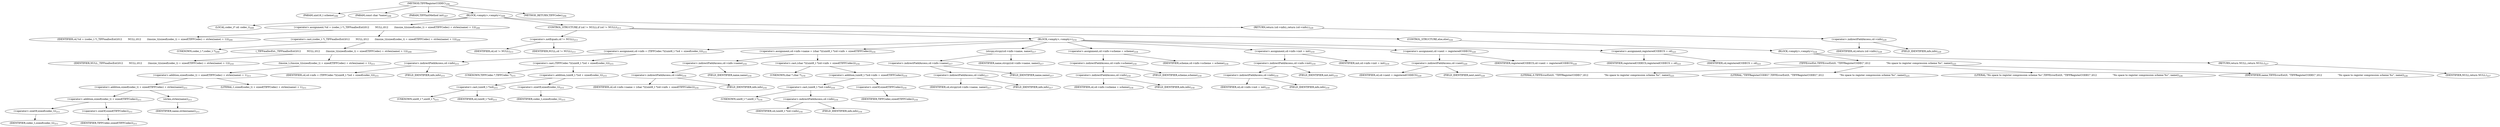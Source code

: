 digraph "TIFFRegisterCODEC" {  
"2140" [label = <(METHOD,TIFFRegisterCODEC)<SUB>206</SUB>> ]
"2141" [label = <(PARAM,uint16_t scheme)<SUB>206</SUB>> ]
"2142" [label = <(PARAM,const char *name)<SUB>206</SUB>> ]
"2143" [label = <(PARAM,TIFFInitMethod init)<SUB>207</SUB>> ]
"2144" [label = <(BLOCK,&lt;empty&gt;,&lt;empty&gt;)<SUB>208</SUB>> ]
"2145" [label = <(LOCAL,codec_t* cd: codec_t)<SUB>209</SUB>> ]
"2146" [label = <(&lt;operator&gt;.assignment,*cd = (codec_t *)_TIFFmallocExt(\012        NULL,\012        (tmsize_t)(sizeof(codec_t) + sizeof(TIFFCodec) + strlen(name) + 1)))<SUB>209</SUB>> ]
"2147" [label = <(IDENTIFIER,cd,*cd = (codec_t *)_TIFFmallocExt(\012        NULL,\012        (tmsize_t)(sizeof(codec_t) + sizeof(TIFFCodec) + strlen(name) + 1)))<SUB>209</SUB>> ]
"2148" [label = <(&lt;operator&gt;.cast,(codec_t *)_TIFFmallocExt(\012        NULL,\012        (tmsize_t)(sizeof(codec_t) + sizeof(TIFFCodec) + strlen(name) + 1)))<SUB>209</SUB>> ]
"2149" [label = <(UNKNOWN,codec_t *,codec_t *)<SUB>209</SUB>> ]
"2150" [label = <(_TIFFmallocExt,_TIFFmallocExt(\012        NULL,\012        (tmsize_t)(sizeof(codec_t) + sizeof(TIFFCodec) + strlen(name) + 1)))<SUB>209</SUB>> ]
"2151" [label = <(IDENTIFIER,NULL,_TIFFmallocExt(\012        NULL,\012        (tmsize_t)(sizeof(codec_t) + sizeof(TIFFCodec) + strlen(name) + 1)))<SUB>210</SUB>> ]
"2152" [label = <(tmsize_t,(tmsize_t)(sizeof(codec_t) + sizeof(TIFFCodec) + strlen(name) + 1))<SUB>211</SUB>> ]
"2153" [label = <(&lt;operator&gt;.addition,sizeof(codec_t) + sizeof(TIFFCodec) + strlen(name) + 1)<SUB>211</SUB>> ]
"2154" [label = <(&lt;operator&gt;.addition,sizeof(codec_t) + sizeof(TIFFCodec) + strlen(name))<SUB>211</SUB>> ]
"2155" [label = <(&lt;operator&gt;.addition,sizeof(codec_t) + sizeof(TIFFCodec))<SUB>211</SUB>> ]
"2156" [label = <(&lt;operator&gt;.sizeOf,sizeof(codec_t))<SUB>211</SUB>> ]
"2157" [label = <(IDENTIFIER,codec_t,sizeof(codec_t))<SUB>211</SUB>> ]
"2158" [label = <(&lt;operator&gt;.sizeOf,sizeof(TIFFCodec))<SUB>211</SUB>> ]
"2159" [label = <(IDENTIFIER,TIFFCodec,sizeof(TIFFCodec))<SUB>211</SUB>> ]
"2160" [label = <(strlen,strlen(name))<SUB>211</SUB>> ]
"2161" [label = <(IDENTIFIER,name,strlen(name))<SUB>211</SUB>> ]
"2162" [label = <(LITERAL,1,sizeof(codec_t) + sizeof(TIFFCodec) + strlen(name) + 1)<SUB>211</SUB>> ]
"2163" [label = <(CONTROL_STRUCTURE,if (cd != NULL),if (cd != NULL))<SUB>213</SUB>> ]
"2164" [label = <(&lt;operator&gt;.notEquals,cd != NULL)<SUB>213</SUB>> ]
"2165" [label = <(IDENTIFIER,cd,cd != NULL)<SUB>213</SUB>> ]
"2166" [label = <(IDENTIFIER,NULL,cd != NULL)<SUB>213</SUB>> ]
"2167" [label = <(BLOCK,&lt;empty&gt;,&lt;empty&gt;)<SUB>214</SUB>> ]
"2168" [label = <(&lt;operator&gt;.assignment,cd-&gt;info = (TIFFCodec *)((uint8_t *)cd + sizeof(codec_t)))<SUB>215</SUB>> ]
"2169" [label = <(&lt;operator&gt;.indirectFieldAccess,cd-&gt;info)<SUB>215</SUB>> ]
"2170" [label = <(IDENTIFIER,cd,cd-&gt;info = (TIFFCodec *)((uint8_t *)cd + sizeof(codec_t)))<SUB>215</SUB>> ]
"2171" [label = <(FIELD_IDENTIFIER,info,info)<SUB>215</SUB>> ]
"2172" [label = <(&lt;operator&gt;.cast,(TIFFCodec *)((uint8_t *)cd + sizeof(codec_t)))<SUB>215</SUB>> ]
"2173" [label = <(UNKNOWN,TIFFCodec *,TIFFCodec *)<SUB>215</SUB>> ]
"2174" [label = <(&lt;operator&gt;.addition,(uint8_t *)cd + sizeof(codec_t))<SUB>215</SUB>> ]
"2175" [label = <(&lt;operator&gt;.cast,(uint8_t *)cd)<SUB>215</SUB>> ]
"2176" [label = <(UNKNOWN,uint8_t *,uint8_t *)<SUB>215</SUB>> ]
"2177" [label = <(IDENTIFIER,cd,(uint8_t *)cd)<SUB>215</SUB>> ]
"2178" [label = <(&lt;operator&gt;.sizeOf,sizeof(codec_t))<SUB>215</SUB>> ]
"2179" [label = <(IDENTIFIER,codec_t,sizeof(codec_t))<SUB>215</SUB>> ]
"2180" [label = <(&lt;operator&gt;.assignment,cd-&gt;info-&gt;name = (char *)((uint8_t *)cd-&gt;info + sizeof(TIFFCodec)))<SUB>216</SUB>> ]
"2181" [label = <(&lt;operator&gt;.indirectFieldAccess,cd-&gt;info-&gt;name)<SUB>216</SUB>> ]
"2182" [label = <(&lt;operator&gt;.indirectFieldAccess,cd-&gt;info)<SUB>216</SUB>> ]
"2183" [label = <(IDENTIFIER,cd,cd-&gt;info-&gt;name = (char *)((uint8_t *)cd-&gt;info + sizeof(TIFFCodec)))<SUB>216</SUB>> ]
"2184" [label = <(FIELD_IDENTIFIER,info,info)<SUB>216</SUB>> ]
"2185" [label = <(FIELD_IDENTIFIER,name,name)<SUB>216</SUB>> ]
"2186" [label = <(&lt;operator&gt;.cast,(char *)((uint8_t *)cd-&gt;info + sizeof(TIFFCodec)))<SUB>216</SUB>> ]
"2187" [label = <(UNKNOWN,char *,char *)<SUB>216</SUB>> ]
"2188" [label = <(&lt;operator&gt;.addition,(uint8_t *)cd-&gt;info + sizeof(TIFFCodec))<SUB>216</SUB>> ]
"2189" [label = <(&lt;operator&gt;.cast,(uint8_t *)cd-&gt;info)<SUB>216</SUB>> ]
"2190" [label = <(UNKNOWN,uint8_t *,uint8_t *)<SUB>216</SUB>> ]
"2191" [label = <(&lt;operator&gt;.indirectFieldAccess,cd-&gt;info)<SUB>216</SUB>> ]
"2192" [label = <(IDENTIFIER,cd,(uint8_t *)cd-&gt;info)<SUB>216</SUB>> ]
"2193" [label = <(FIELD_IDENTIFIER,info,info)<SUB>216</SUB>> ]
"2194" [label = <(&lt;operator&gt;.sizeOf,sizeof(TIFFCodec))<SUB>216</SUB>> ]
"2195" [label = <(IDENTIFIER,TIFFCodec,sizeof(TIFFCodec))<SUB>216</SUB>> ]
"2196" [label = <(strcpy,strcpy(cd-&gt;info-&gt;name, name))<SUB>217</SUB>> ]
"2197" [label = <(&lt;operator&gt;.indirectFieldAccess,cd-&gt;info-&gt;name)<SUB>217</SUB>> ]
"2198" [label = <(&lt;operator&gt;.indirectFieldAccess,cd-&gt;info)<SUB>217</SUB>> ]
"2199" [label = <(IDENTIFIER,cd,strcpy(cd-&gt;info-&gt;name, name))<SUB>217</SUB>> ]
"2200" [label = <(FIELD_IDENTIFIER,info,info)<SUB>217</SUB>> ]
"2201" [label = <(FIELD_IDENTIFIER,name,name)<SUB>217</SUB>> ]
"2202" [label = <(IDENTIFIER,name,strcpy(cd-&gt;info-&gt;name, name))<SUB>217</SUB>> ]
"2203" [label = <(&lt;operator&gt;.assignment,cd-&gt;info-&gt;scheme = scheme)<SUB>218</SUB>> ]
"2204" [label = <(&lt;operator&gt;.indirectFieldAccess,cd-&gt;info-&gt;scheme)<SUB>218</SUB>> ]
"2205" [label = <(&lt;operator&gt;.indirectFieldAccess,cd-&gt;info)<SUB>218</SUB>> ]
"2206" [label = <(IDENTIFIER,cd,cd-&gt;info-&gt;scheme = scheme)<SUB>218</SUB>> ]
"2207" [label = <(FIELD_IDENTIFIER,info,info)<SUB>218</SUB>> ]
"2208" [label = <(FIELD_IDENTIFIER,scheme,scheme)<SUB>218</SUB>> ]
"2209" [label = <(IDENTIFIER,scheme,cd-&gt;info-&gt;scheme = scheme)<SUB>218</SUB>> ]
"2210" [label = <(&lt;operator&gt;.assignment,cd-&gt;info-&gt;init = init)<SUB>219</SUB>> ]
"2211" [label = <(&lt;operator&gt;.indirectFieldAccess,cd-&gt;info-&gt;init)<SUB>219</SUB>> ]
"2212" [label = <(&lt;operator&gt;.indirectFieldAccess,cd-&gt;info)<SUB>219</SUB>> ]
"2213" [label = <(IDENTIFIER,cd,cd-&gt;info-&gt;init = init)<SUB>219</SUB>> ]
"2214" [label = <(FIELD_IDENTIFIER,info,info)<SUB>219</SUB>> ]
"2215" [label = <(FIELD_IDENTIFIER,init,init)<SUB>219</SUB>> ]
"2216" [label = <(IDENTIFIER,init,cd-&gt;info-&gt;init = init)<SUB>219</SUB>> ]
"2217" [label = <(&lt;operator&gt;.assignment,cd-&gt;next = registeredCODECS)<SUB>220</SUB>> ]
"2218" [label = <(&lt;operator&gt;.indirectFieldAccess,cd-&gt;next)<SUB>220</SUB>> ]
"2219" [label = <(IDENTIFIER,cd,cd-&gt;next = registeredCODECS)<SUB>220</SUB>> ]
"2220" [label = <(FIELD_IDENTIFIER,next,next)<SUB>220</SUB>> ]
"2221" [label = <(IDENTIFIER,registeredCODECS,cd-&gt;next = registeredCODECS)<SUB>220</SUB>> ]
"2222" [label = <(&lt;operator&gt;.assignment,registeredCODECS = cd)<SUB>221</SUB>> ]
"2223" [label = <(IDENTIFIER,registeredCODECS,registeredCODECS = cd)<SUB>221</SUB>> ]
"2224" [label = <(IDENTIFIER,cd,registeredCODECS = cd)<SUB>221</SUB>> ]
"2225" [label = <(CONTROL_STRUCTURE,else,else)<SUB>224</SUB>> ]
"2226" [label = <(BLOCK,&lt;empty&gt;,&lt;empty&gt;)<SUB>224</SUB>> ]
"2227" [label = <(TIFFErrorExt,TIFFErrorExt(0, &quot;TIFFRegisterCODEC&quot;,\012                     &quot;No space to register compression scheme %s&quot;, name))<SUB>225</SUB>> ]
"2228" [label = <(LITERAL,0,TIFFErrorExt(0, &quot;TIFFRegisterCODEC&quot;,\012                     &quot;No space to register compression scheme %s&quot;, name))<SUB>225</SUB>> ]
"2229" [label = <(LITERAL,&quot;TIFFRegisterCODEC&quot;,TIFFErrorExt(0, &quot;TIFFRegisterCODEC&quot;,\012                     &quot;No space to register compression scheme %s&quot;, name))<SUB>225</SUB>> ]
"2230" [label = <(LITERAL,&quot;No space to register compression scheme %s&quot;,TIFFErrorExt(0, &quot;TIFFRegisterCODEC&quot;,\012                     &quot;No space to register compression scheme %s&quot;, name))<SUB>226</SUB>> ]
"2231" [label = <(IDENTIFIER,name,TIFFErrorExt(0, &quot;TIFFRegisterCODEC&quot;,\012                     &quot;No space to register compression scheme %s&quot;, name))<SUB>226</SUB>> ]
"2232" [label = <(RETURN,return NULL;,return NULL;)<SUB>227</SUB>> ]
"2233" [label = <(IDENTIFIER,NULL,return NULL;)<SUB>227</SUB>> ]
"2234" [label = <(RETURN,return (cd-&gt;info);,return (cd-&gt;info);)<SUB>229</SUB>> ]
"2235" [label = <(&lt;operator&gt;.indirectFieldAccess,cd-&gt;info)<SUB>229</SUB>> ]
"2236" [label = <(IDENTIFIER,cd,return (cd-&gt;info);)<SUB>229</SUB>> ]
"2237" [label = <(FIELD_IDENTIFIER,info,info)<SUB>229</SUB>> ]
"2238" [label = <(METHOD_RETURN,TIFFCodec)<SUB>206</SUB>> ]
  "2140" -> "2141" 
  "2140" -> "2142" 
  "2140" -> "2143" 
  "2140" -> "2144" 
  "2140" -> "2238" 
  "2144" -> "2145" 
  "2144" -> "2146" 
  "2144" -> "2163" 
  "2144" -> "2234" 
  "2146" -> "2147" 
  "2146" -> "2148" 
  "2148" -> "2149" 
  "2148" -> "2150" 
  "2150" -> "2151" 
  "2150" -> "2152" 
  "2152" -> "2153" 
  "2153" -> "2154" 
  "2153" -> "2162" 
  "2154" -> "2155" 
  "2154" -> "2160" 
  "2155" -> "2156" 
  "2155" -> "2158" 
  "2156" -> "2157" 
  "2158" -> "2159" 
  "2160" -> "2161" 
  "2163" -> "2164" 
  "2163" -> "2167" 
  "2163" -> "2225" 
  "2164" -> "2165" 
  "2164" -> "2166" 
  "2167" -> "2168" 
  "2167" -> "2180" 
  "2167" -> "2196" 
  "2167" -> "2203" 
  "2167" -> "2210" 
  "2167" -> "2217" 
  "2167" -> "2222" 
  "2168" -> "2169" 
  "2168" -> "2172" 
  "2169" -> "2170" 
  "2169" -> "2171" 
  "2172" -> "2173" 
  "2172" -> "2174" 
  "2174" -> "2175" 
  "2174" -> "2178" 
  "2175" -> "2176" 
  "2175" -> "2177" 
  "2178" -> "2179" 
  "2180" -> "2181" 
  "2180" -> "2186" 
  "2181" -> "2182" 
  "2181" -> "2185" 
  "2182" -> "2183" 
  "2182" -> "2184" 
  "2186" -> "2187" 
  "2186" -> "2188" 
  "2188" -> "2189" 
  "2188" -> "2194" 
  "2189" -> "2190" 
  "2189" -> "2191" 
  "2191" -> "2192" 
  "2191" -> "2193" 
  "2194" -> "2195" 
  "2196" -> "2197" 
  "2196" -> "2202" 
  "2197" -> "2198" 
  "2197" -> "2201" 
  "2198" -> "2199" 
  "2198" -> "2200" 
  "2203" -> "2204" 
  "2203" -> "2209" 
  "2204" -> "2205" 
  "2204" -> "2208" 
  "2205" -> "2206" 
  "2205" -> "2207" 
  "2210" -> "2211" 
  "2210" -> "2216" 
  "2211" -> "2212" 
  "2211" -> "2215" 
  "2212" -> "2213" 
  "2212" -> "2214" 
  "2217" -> "2218" 
  "2217" -> "2221" 
  "2218" -> "2219" 
  "2218" -> "2220" 
  "2222" -> "2223" 
  "2222" -> "2224" 
  "2225" -> "2226" 
  "2226" -> "2227" 
  "2226" -> "2232" 
  "2227" -> "2228" 
  "2227" -> "2229" 
  "2227" -> "2230" 
  "2227" -> "2231" 
  "2232" -> "2233" 
  "2234" -> "2235" 
  "2235" -> "2236" 
  "2235" -> "2237" 
}
